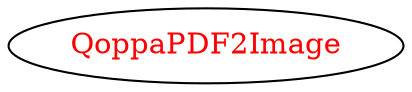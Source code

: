 digraph dependencyGraph {
 concentrate=true;
 ranksep="2.0";
 rankdir="LR"; 
 splines="ortho";
"QoppaPDF2Image" [fontcolor="red"];
}